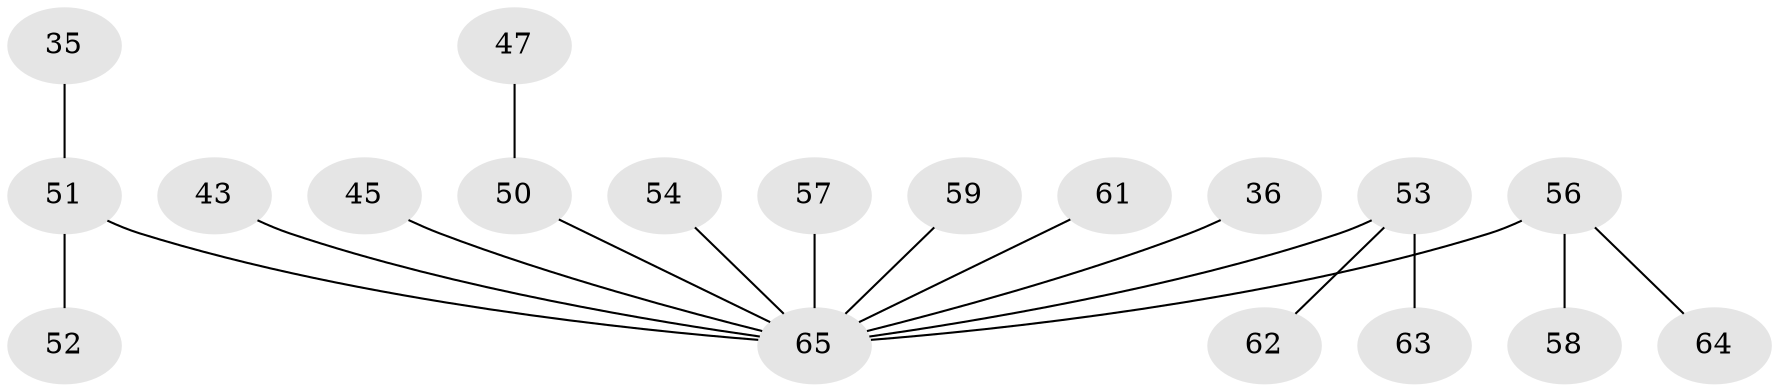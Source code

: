 // original degree distribution, {2: 0.24615384615384617, 8: 0.03076923076923077, 23: 0.015384615384615385, 6: 0.015384615384615385, 1: 0.6153846153846154, 5: 0.03076923076923077, 3: 0.046153846153846156}
// Generated by graph-tools (version 1.1) at 2025/51/03/04/25 21:51:36]
// undirected, 19 vertices, 18 edges
graph export_dot {
graph [start="1"]
  node [color=gray90,style=filled];
  35 [super="+18"];
  36 [super="+22"];
  43 [super="+31"];
  45 [super="+39"];
  47;
  50 [super="+42"];
  51 [super="+41+10+15"];
  52;
  53 [super="+48"];
  54;
  56 [super="+29+8+20+33+44+46+55"];
  57;
  58 [super="+49"];
  59;
  61;
  62;
  63;
  64 [super="+60"];
  65 [super="+40+3+5+11+14+16+23+27+32"];
  35 -- 51;
  36 -- 65;
  43 -- 65;
  45 -- 65;
  47 -- 50;
  50 -- 65 [weight=2];
  51 -- 52;
  51 -- 65 [weight=2];
  53 -- 65 [weight=2];
  53 -- 62;
  53 -- 63;
  54 -- 65;
  56 -- 58;
  56 -- 64;
  56 -- 65 [weight=2];
  57 -- 65;
  59 -- 65;
  61 -- 65;
}
